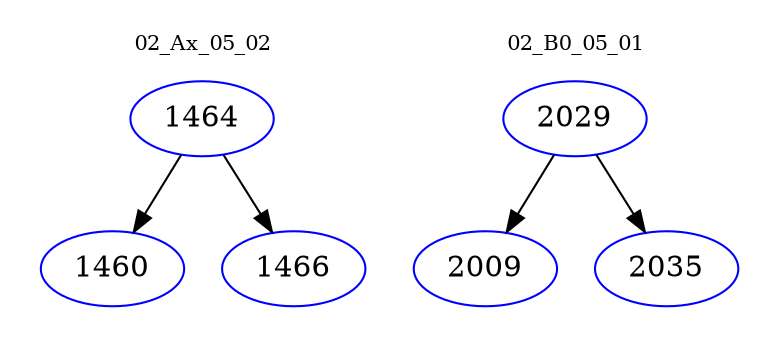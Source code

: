 digraph{
subgraph cluster_0 {
color = white
label = "02_Ax_05_02";
fontsize=10;
T0_1464 [label="1464", color="blue"]
T0_1464 -> T0_1460 [color="black"]
T0_1460 [label="1460", color="blue"]
T0_1464 -> T0_1466 [color="black"]
T0_1466 [label="1466", color="blue"]
}
subgraph cluster_1 {
color = white
label = "02_B0_05_01";
fontsize=10;
T1_2029 [label="2029", color="blue"]
T1_2029 -> T1_2009 [color="black"]
T1_2009 [label="2009", color="blue"]
T1_2029 -> T1_2035 [color="black"]
T1_2035 [label="2035", color="blue"]
}
}
